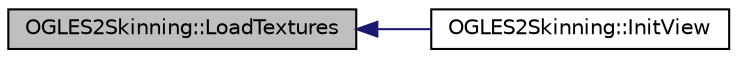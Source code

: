 digraph "OGLES2Skinning::LoadTextures"
{
  edge [fontname="Helvetica",fontsize="10",labelfontname="Helvetica",labelfontsize="10"];
  node [fontname="Helvetica",fontsize="10",shape=record];
  rankdir="LR";
  Node1 [label="OGLES2Skinning::LoadTextures",height=0.2,width=0.4,color="black", fillcolor="grey75", style="filled", fontcolor="black"];
  Node1 -> Node2 [dir="back",color="midnightblue",fontsize="10",style="solid",fontname="Helvetica"];
  Node2 [label="OGLES2Skinning::InitView",height=0.2,width=0.4,color="black", fillcolor="white", style="filled",URL="$class_o_g_l_e_s2_skinning.html#a5febe7726c2414aace25ee4141e5b227"];
}
